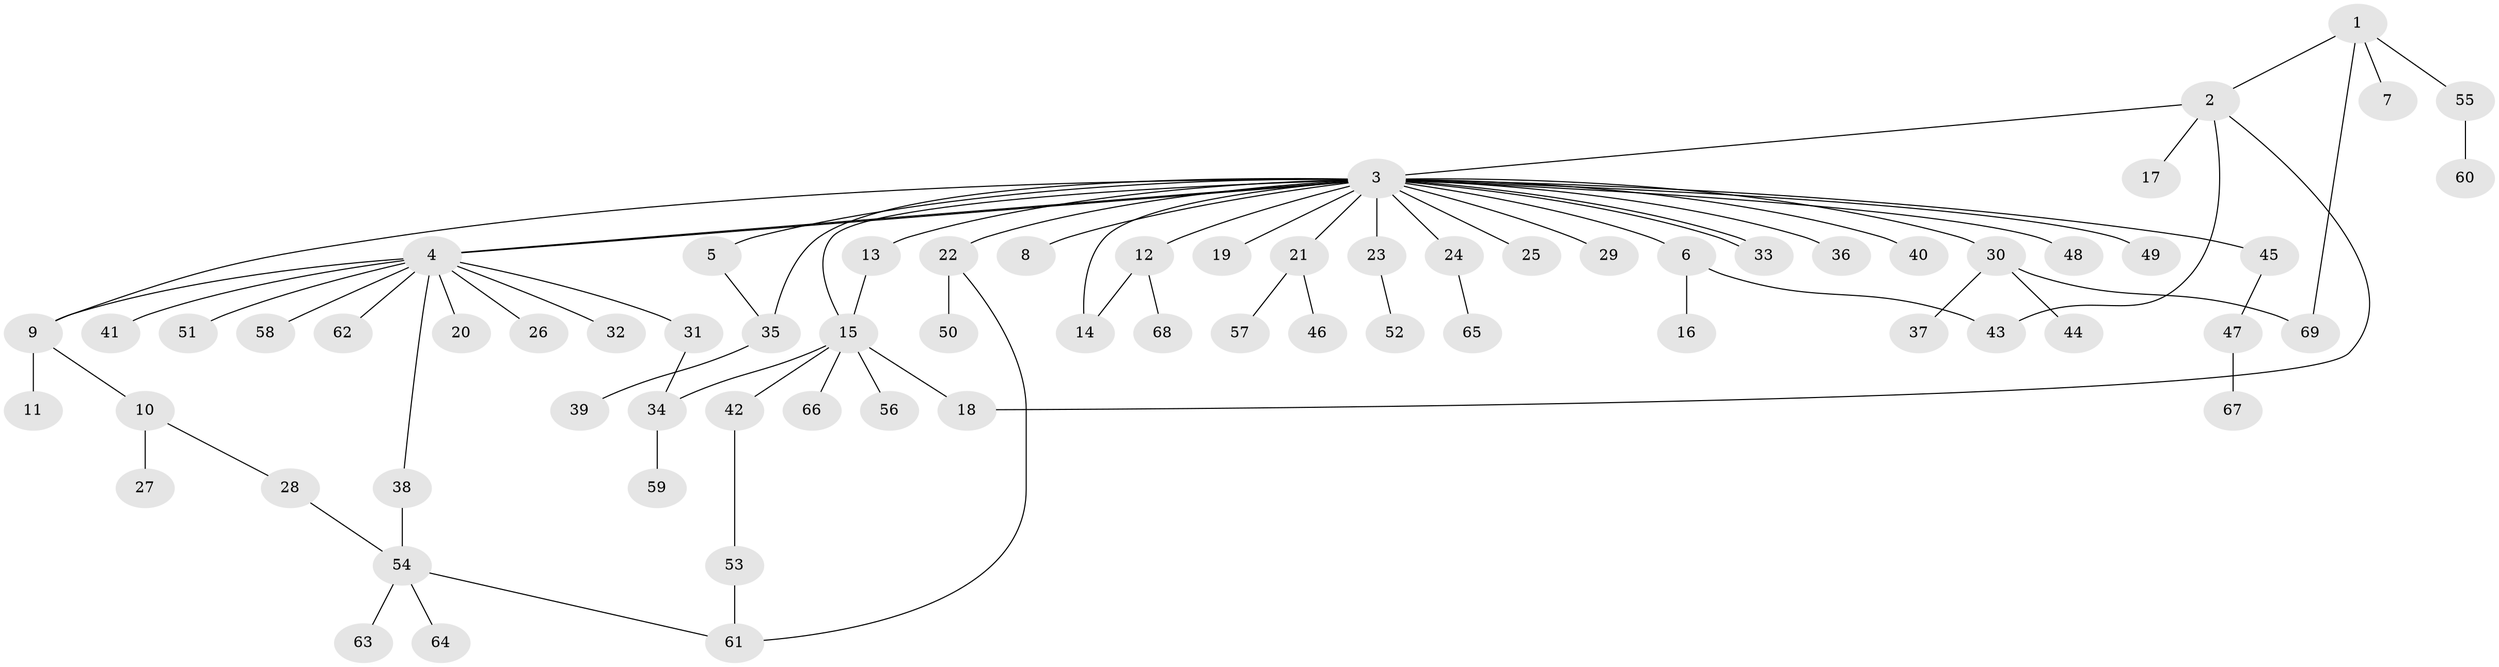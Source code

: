 // Generated by graph-tools (version 1.1) at 2025/01/03/09/25 03:01:42]
// undirected, 69 vertices, 81 edges
graph export_dot {
graph [start="1"]
  node [color=gray90,style=filled];
  1;
  2;
  3;
  4;
  5;
  6;
  7;
  8;
  9;
  10;
  11;
  12;
  13;
  14;
  15;
  16;
  17;
  18;
  19;
  20;
  21;
  22;
  23;
  24;
  25;
  26;
  27;
  28;
  29;
  30;
  31;
  32;
  33;
  34;
  35;
  36;
  37;
  38;
  39;
  40;
  41;
  42;
  43;
  44;
  45;
  46;
  47;
  48;
  49;
  50;
  51;
  52;
  53;
  54;
  55;
  56;
  57;
  58;
  59;
  60;
  61;
  62;
  63;
  64;
  65;
  66;
  67;
  68;
  69;
  1 -- 2;
  1 -- 7;
  1 -- 55;
  1 -- 69;
  2 -- 3;
  2 -- 17;
  2 -- 18;
  2 -- 43;
  3 -- 4;
  3 -- 4;
  3 -- 5;
  3 -- 6;
  3 -- 8;
  3 -- 9;
  3 -- 12;
  3 -- 13;
  3 -- 14;
  3 -- 15;
  3 -- 19;
  3 -- 21;
  3 -- 22;
  3 -- 23;
  3 -- 24;
  3 -- 25;
  3 -- 29;
  3 -- 30;
  3 -- 33;
  3 -- 33;
  3 -- 35;
  3 -- 36;
  3 -- 40;
  3 -- 45;
  3 -- 48;
  3 -- 49;
  4 -- 9;
  4 -- 20;
  4 -- 26;
  4 -- 31;
  4 -- 32;
  4 -- 38;
  4 -- 41;
  4 -- 51;
  4 -- 58;
  4 -- 62;
  5 -- 35;
  6 -- 16;
  6 -- 43;
  9 -- 10;
  9 -- 11;
  10 -- 27;
  10 -- 28;
  12 -- 14;
  12 -- 68;
  13 -- 15;
  15 -- 18;
  15 -- 34;
  15 -- 42;
  15 -- 56;
  15 -- 66;
  21 -- 46;
  21 -- 57;
  22 -- 50;
  22 -- 61;
  23 -- 52;
  24 -- 65;
  28 -- 54;
  30 -- 37;
  30 -- 44;
  30 -- 69;
  31 -- 34;
  34 -- 59;
  35 -- 39;
  38 -- 54;
  42 -- 53;
  45 -- 47;
  47 -- 67;
  53 -- 61;
  54 -- 61;
  54 -- 63;
  54 -- 64;
  55 -- 60;
}
